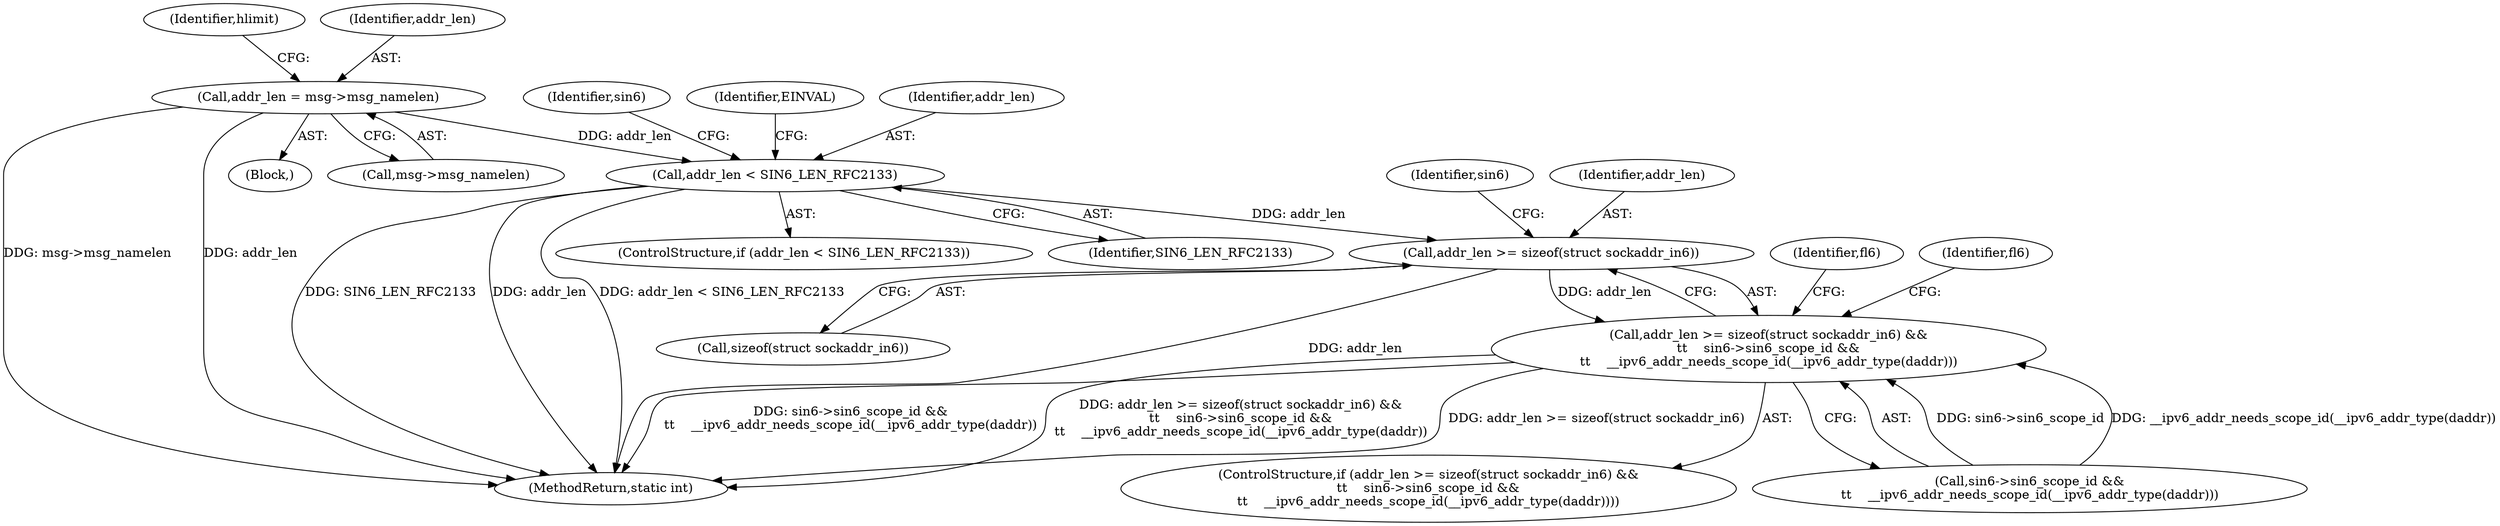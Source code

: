 digraph "0_linux_45f6fad84cc305103b28d73482b344d7f5b76f39_13@API" {
"1000315" [label="(Call,addr_len >= sizeof(struct sockaddr_in6))"];
"1000204" [label="(Call,addr_len < SIN6_LEN_RFC2133)"];
"1000149" [label="(Call,addr_len = msg->msg_namelen)"];
"1000314" [label="(Call,addr_len >= sizeof(struct sockaddr_in6) &&\n\t\t    sin6->sin6_scope_id &&\n\t\t    __ipv6_addr_needs_scope_id(__ipv6_addr_type(daddr)))"];
"1000314" [label="(Call,addr_len >= sizeof(struct sockaddr_in6) &&\n\t\t    sin6->sin6_scope_id &&\n\t\t    __ipv6_addr_needs_scope_id(__ipv6_addr_type(daddr)))"];
"1000365" [label="(Identifier,fl6)"];
"1000321" [label="(Identifier,sin6)"];
"1000317" [label="(Call,sizeof(struct sockaddr_in6))"];
"1000110" [label="(Block,)"];
"1000203" [label="(ControlStructure,if (addr_len < SIN6_LEN_RFC2133))"];
"1000213" [label="(Identifier,sin6)"];
"1000156" [label="(Identifier,hlimit)"];
"1000328" [label="(Identifier,fl6)"];
"1000149" [label="(Call,addr_len = msg->msg_namelen)"];
"1000319" [label="(Call,sin6->sin6_scope_id &&\n\t\t    __ipv6_addr_needs_scope_id(__ipv6_addr_type(daddr)))"];
"1000206" [label="(Identifier,SIN6_LEN_RFC2133)"];
"1000209" [label="(Identifier,EINVAL)"];
"1000315" [label="(Call,addr_len >= sizeof(struct sockaddr_in6))"];
"1000313" [label="(ControlStructure,if (addr_len >= sizeof(struct sockaddr_in6) &&\n\t\t    sin6->sin6_scope_id &&\n\t\t    __ipv6_addr_needs_scope_id(__ipv6_addr_type(daddr))))"];
"1000151" [label="(Call,msg->msg_namelen)"];
"1000205" [label="(Identifier,addr_len)"];
"1000747" [label="(MethodReturn,static int)"];
"1000316" [label="(Identifier,addr_len)"];
"1000204" [label="(Call,addr_len < SIN6_LEN_RFC2133)"];
"1000150" [label="(Identifier,addr_len)"];
"1000315" -> "1000314"  [label="AST: "];
"1000315" -> "1000317"  [label="CFG: "];
"1000316" -> "1000315"  [label="AST: "];
"1000317" -> "1000315"  [label="AST: "];
"1000321" -> "1000315"  [label="CFG: "];
"1000314" -> "1000315"  [label="CFG: "];
"1000315" -> "1000747"  [label="DDG: addr_len"];
"1000315" -> "1000314"  [label="DDG: addr_len"];
"1000204" -> "1000315"  [label="DDG: addr_len"];
"1000204" -> "1000203"  [label="AST: "];
"1000204" -> "1000206"  [label="CFG: "];
"1000205" -> "1000204"  [label="AST: "];
"1000206" -> "1000204"  [label="AST: "];
"1000209" -> "1000204"  [label="CFG: "];
"1000213" -> "1000204"  [label="CFG: "];
"1000204" -> "1000747"  [label="DDG: SIN6_LEN_RFC2133"];
"1000204" -> "1000747"  [label="DDG: addr_len"];
"1000204" -> "1000747"  [label="DDG: addr_len < SIN6_LEN_RFC2133"];
"1000149" -> "1000204"  [label="DDG: addr_len"];
"1000149" -> "1000110"  [label="AST: "];
"1000149" -> "1000151"  [label="CFG: "];
"1000150" -> "1000149"  [label="AST: "];
"1000151" -> "1000149"  [label="AST: "];
"1000156" -> "1000149"  [label="CFG: "];
"1000149" -> "1000747"  [label="DDG: msg->msg_namelen"];
"1000149" -> "1000747"  [label="DDG: addr_len"];
"1000314" -> "1000313"  [label="AST: "];
"1000314" -> "1000319"  [label="CFG: "];
"1000319" -> "1000314"  [label="AST: "];
"1000328" -> "1000314"  [label="CFG: "];
"1000365" -> "1000314"  [label="CFG: "];
"1000314" -> "1000747"  [label="DDG: addr_len >= sizeof(struct sockaddr_in6)"];
"1000314" -> "1000747"  [label="DDG: sin6->sin6_scope_id &&\n\t\t    __ipv6_addr_needs_scope_id(__ipv6_addr_type(daddr))"];
"1000314" -> "1000747"  [label="DDG: addr_len >= sizeof(struct sockaddr_in6) &&\n\t\t    sin6->sin6_scope_id &&\n\t\t    __ipv6_addr_needs_scope_id(__ipv6_addr_type(daddr))"];
"1000319" -> "1000314"  [label="DDG: sin6->sin6_scope_id"];
"1000319" -> "1000314"  [label="DDG: __ipv6_addr_needs_scope_id(__ipv6_addr_type(daddr))"];
}
